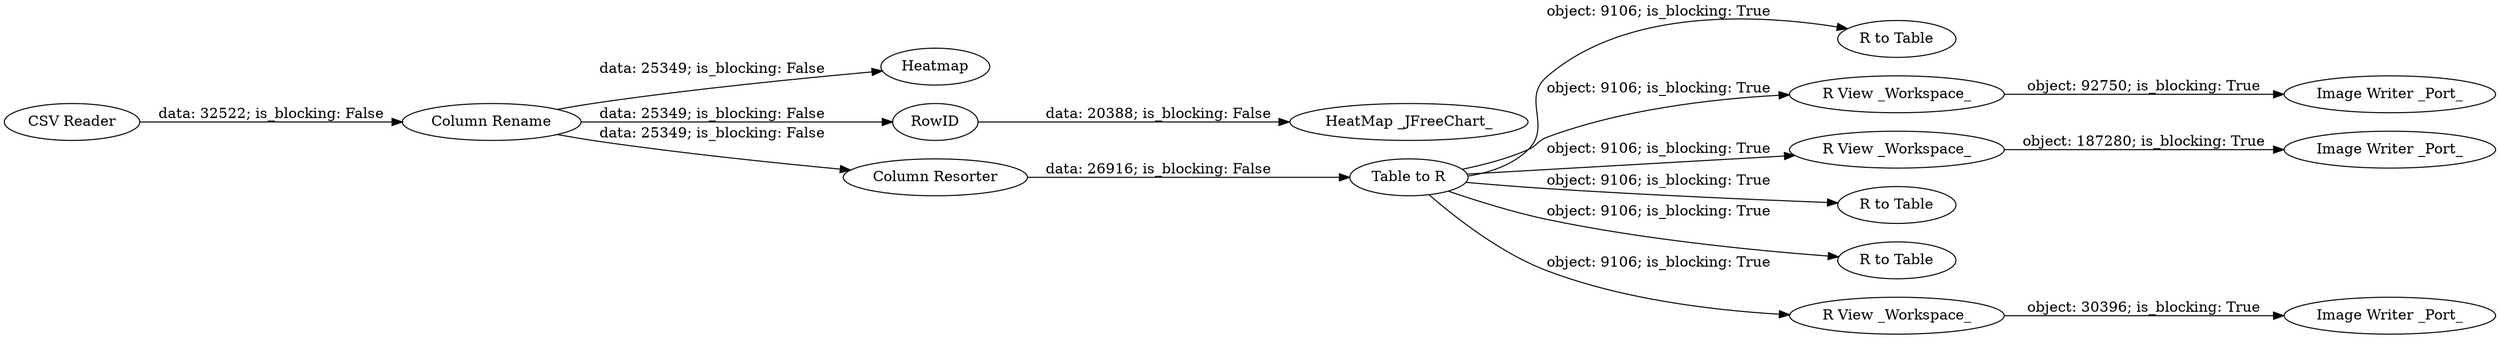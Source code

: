 digraph {
	"-1342416047122005975_172" [label="R to Table"]
	"-1342416047122005975_185" [label="R View _Workspace_"]
	"-1342416047122005975_3" [label="HeatMap _JFreeChart_"]
	"-1342416047122005975_131" [label="R View _Workspace_"]
	"-1342416047122005975_170" [label="R to Table"]
	"-1342416047122005975_4" [label=Heatmap]
	"-1342416047122005975_193" [label="Image Writer _Port_"]
	"-1342416047122005975_194" [label="Image Writer _Port_"]
	"-1342416047122005975_168" [label=RowID]
	"-1342416047122005975_191" [label="CSV Reader"]
	"-1342416047122005975_173" [label="R to Table"]
	"-1342416047122005975_189" [label="Image Writer _Port_"]
	"-1342416047122005975_192" [label="Column Rename"]
	"-1342416047122005975_167" [label="Table to R"]
	"-1342416047122005975_188" [label="R View _Workspace_"]
	"-1342416047122005975_169" [label="Column Resorter"]
	"-1342416047122005975_168" -> "-1342416047122005975_3" [label="data: 20388; is_blocking: False"]
	"-1342416047122005975_167" -> "-1342416047122005975_172" [label="object: 9106; is_blocking: True"]
	"-1342416047122005975_188" -> "-1342416047122005975_194" [label="object: 30396; is_blocking: True"]
	"-1342416047122005975_169" -> "-1342416047122005975_167" [label="data: 26916; is_blocking: False"]
	"-1342416047122005975_192" -> "-1342416047122005975_168" [label="data: 25349; is_blocking: False"]
	"-1342416047122005975_167" -> "-1342416047122005975_185" [label="object: 9106; is_blocking: True"]
	"-1342416047122005975_192" -> "-1342416047122005975_4" [label="data: 25349; is_blocking: False"]
	"-1342416047122005975_192" -> "-1342416047122005975_169" [label="data: 25349; is_blocking: False"]
	"-1342416047122005975_167" -> "-1342416047122005975_131" [label="object: 9106; is_blocking: True"]
	"-1342416047122005975_131" -> "-1342416047122005975_189" [label="object: 187280; is_blocking: True"]
	"-1342416047122005975_167" -> "-1342416047122005975_188" [label="object: 9106; is_blocking: True"]
	"-1342416047122005975_167" -> "-1342416047122005975_173" [label="object: 9106; is_blocking: True"]
	"-1342416047122005975_191" -> "-1342416047122005975_192" [label="data: 32522; is_blocking: False"]
	"-1342416047122005975_185" -> "-1342416047122005975_193" [label="object: 92750; is_blocking: True"]
	"-1342416047122005975_167" -> "-1342416047122005975_170" [label="object: 9106; is_blocking: True"]
	rankdir=LR
}

